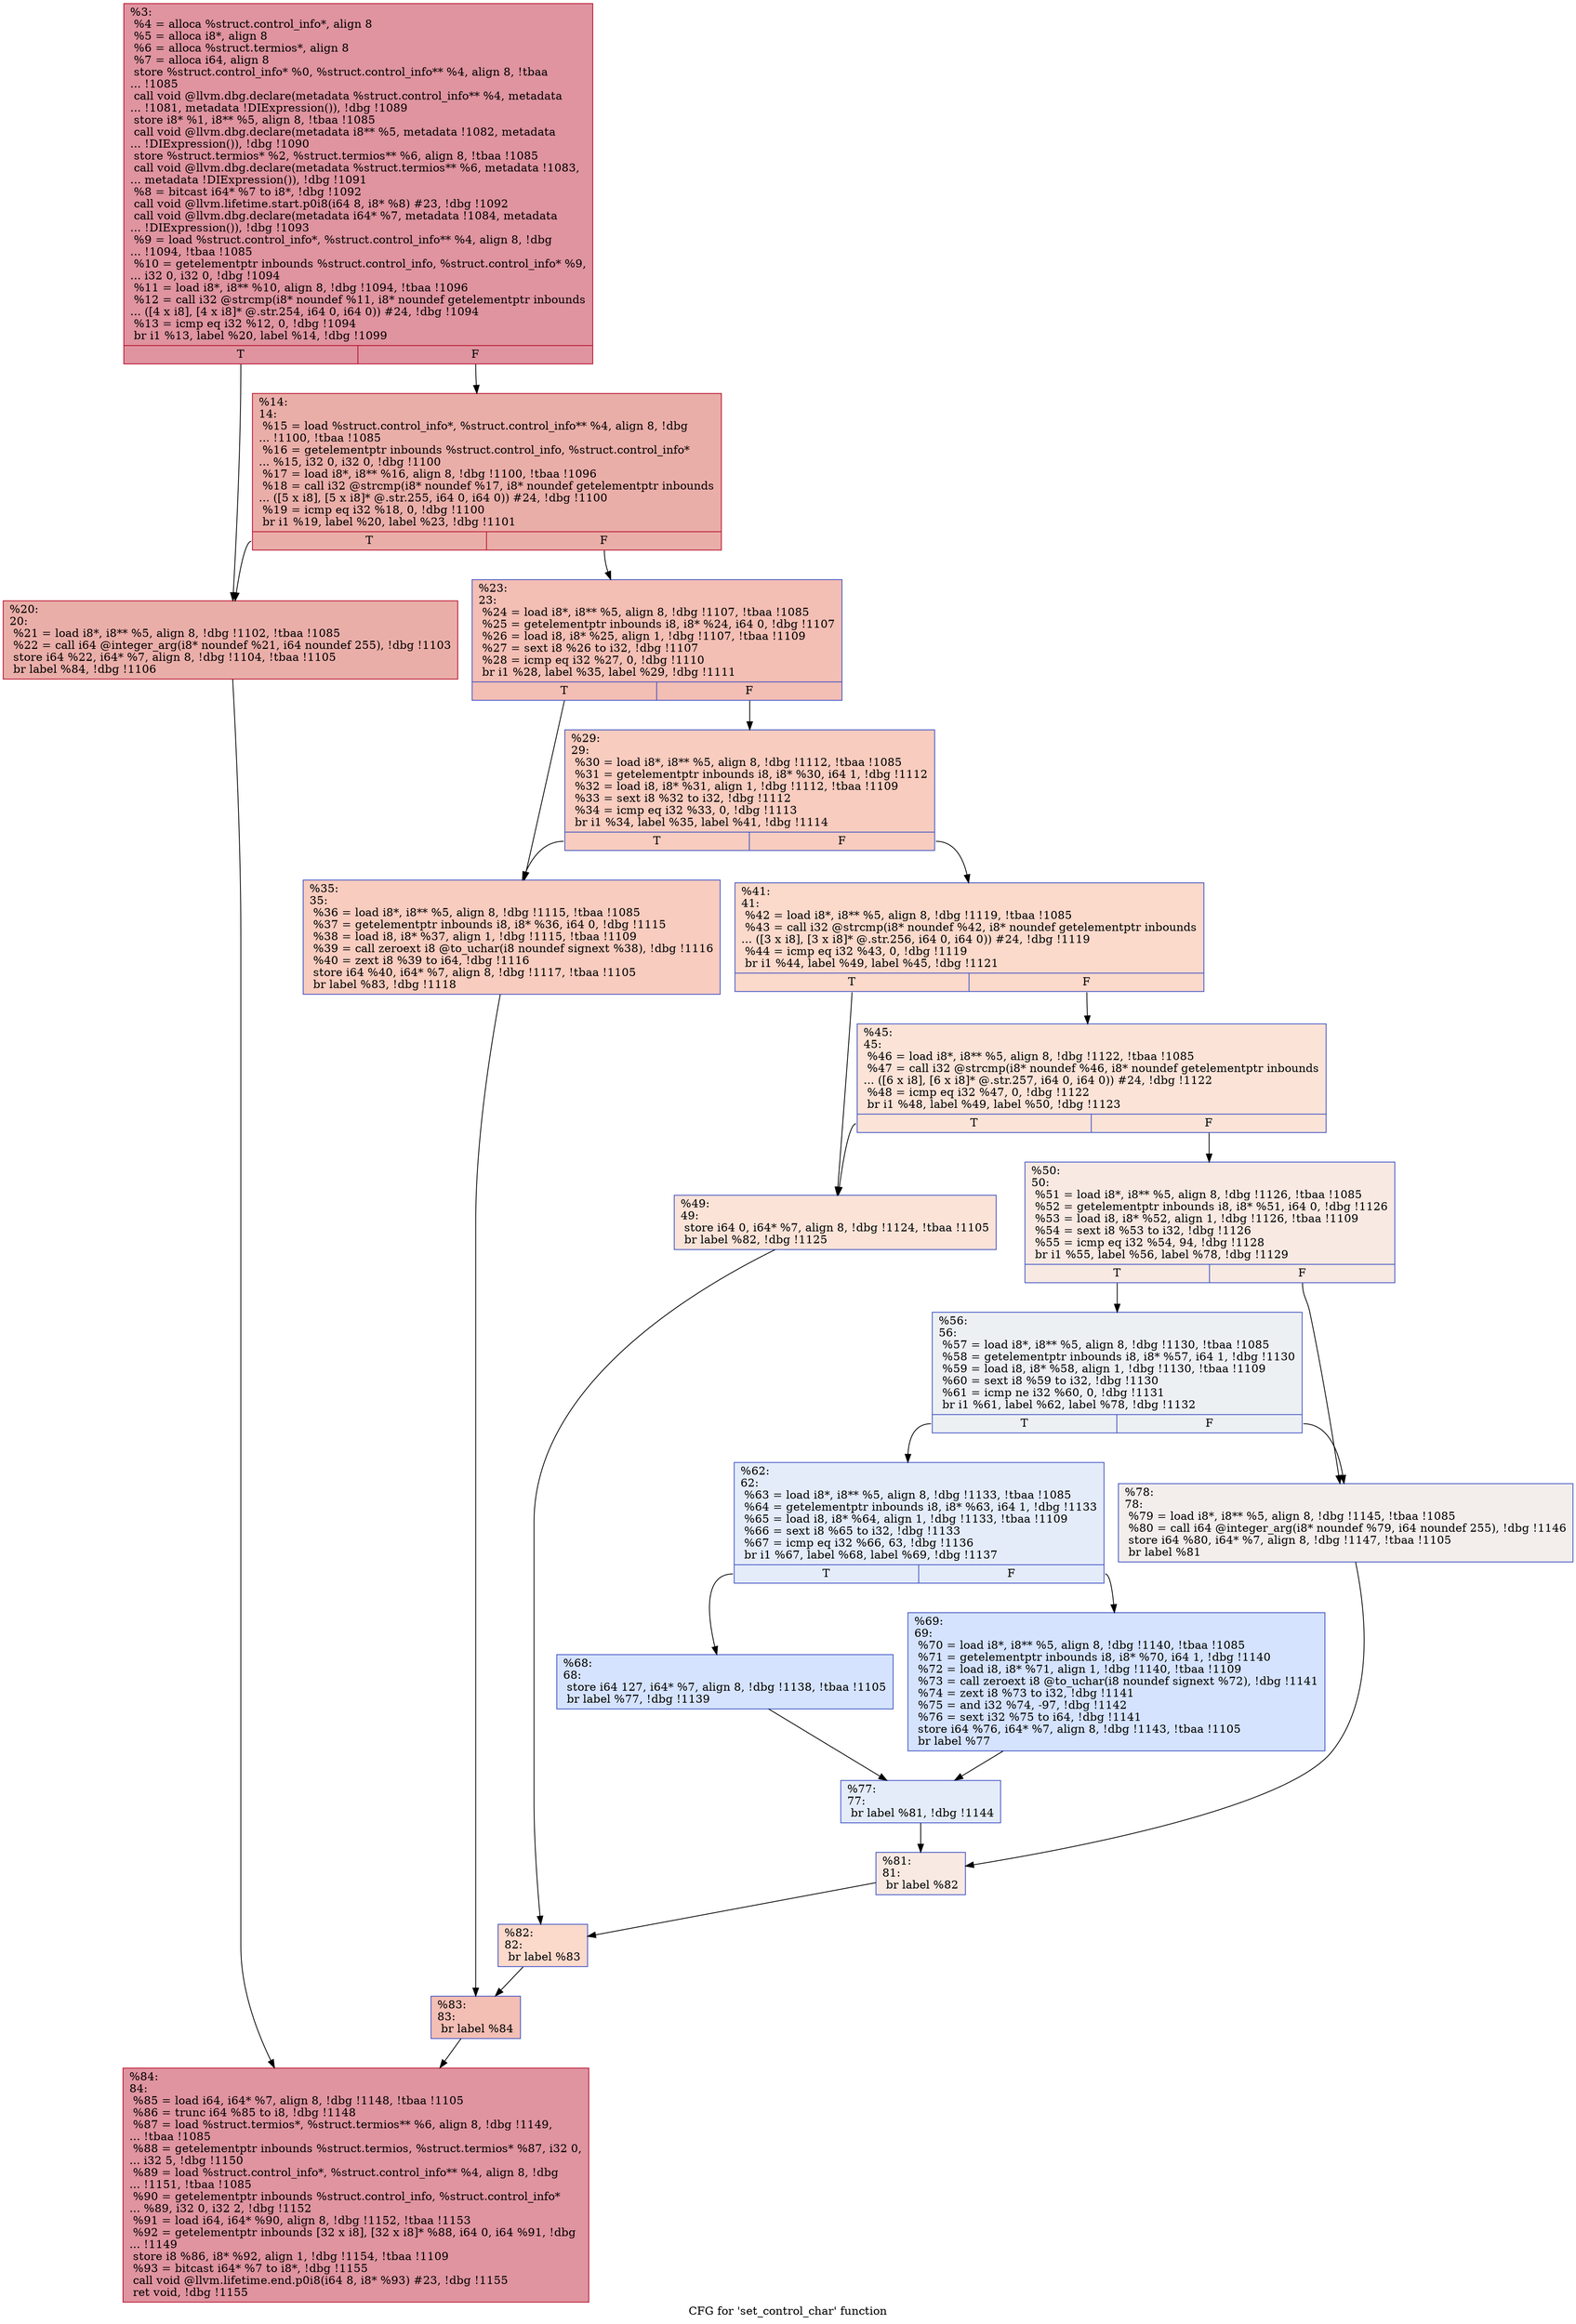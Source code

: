 digraph "CFG for 'set_control_char' function" {
	label="CFG for 'set_control_char' function";

	Node0x167a990 [shape=record,color="#b70d28ff", style=filled, fillcolor="#b70d2870",label="{%3:\l  %4 = alloca %struct.control_info*, align 8\l  %5 = alloca i8*, align 8\l  %6 = alloca %struct.termios*, align 8\l  %7 = alloca i64, align 8\l  store %struct.control_info* %0, %struct.control_info** %4, align 8, !tbaa\l... !1085\l  call void @llvm.dbg.declare(metadata %struct.control_info** %4, metadata\l... !1081, metadata !DIExpression()), !dbg !1089\l  store i8* %1, i8** %5, align 8, !tbaa !1085\l  call void @llvm.dbg.declare(metadata i8** %5, metadata !1082, metadata\l... !DIExpression()), !dbg !1090\l  store %struct.termios* %2, %struct.termios** %6, align 8, !tbaa !1085\l  call void @llvm.dbg.declare(metadata %struct.termios** %6, metadata !1083,\l... metadata !DIExpression()), !dbg !1091\l  %8 = bitcast i64* %7 to i8*, !dbg !1092\l  call void @llvm.lifetime.start.p0i8(i64 8, i8* %8) #23, !dbg !1092\l  call void @llvm.dbg.declare(metadata i64* %7, metadata !1084, metadata\l... !DIExpression()), !dbg !1093\l  %9 = load %struct.control_info*, %struct.control_info** %4, align 8, !dbg\l... !1094, !tbaa !1085\l  %10 = getelementptr inbounds %struct.control_info, %struct.control_info* %9,\l... i32 0, i32 0, !dbg !1094\l  %11 = load i8*, i8** %10, align 8, !dbg !1094, !tbaa !1096\l  %12 = call i32 @strcmp(i8* noundef %11, i8* noundef getelementptr inbounds\l... ([4 x i8], [4 x i8]* @.str.254, i64 0, i64 0)) #24, !dbg !1094\l  %13 = icmp eq i32 %12, 0, !dbg !1094\l  br i1 %13, label %20, label %14, !dbg !1099\l|{<s0>T|<s1>F}}"];
	Node0x167a990:s0 -> Node0x168a530;
	Node0x167a990:s1 -> Node0x168a4e0;
	Node0x168a4e0 [shape=record,color="#b70d28ff", style=filled, fillcolor="#d0473d70",label="{%14:\l14:                                               \l  %15 = load %struct.control_info*, %struct.control_info** %4, align 8, !dbg\l... !1100, !tbaa !1085\l  %16 = getelementptr inbounds %struct.control_info, %struct.control_info*\l... %15, i32 0, i32 0, !dbg !1100\l  %17 = load i8*, i8** %16, align 8, !dbg !1100, !tbaa !1096\l  %18 = call i32 @strcmp(i8* noundef %17, i8* noundef getelementptr inbounds\l... ([5 x i8], [5 x i8]* @.str.255, i64 0, i64 0)) #24, !dbg !1100\l  %19 = icmp eq i32 %18, 0, !dbg !1100\l  br i1 %19, label %20, label %23, !dbg !1101\l|{<s0>T|<s1>F}}"];
	Node0x168a4e0:s0 -> Node0x168a530;
	Node0x168a4e0:s1 -> Node0x168a580;
	Node0x168a530 [shape=record,color="#b70d28ff", style=filled, fillcolor="#d0473d70",label="{%20:\l20:                                               \l  %21 = load i8*, i8** %5, align 8, !dbg !1102, !tbaa !1085\l  %22 = call i64 @integer_arg(i8* noundef %21, i64 noundef 255), !dbg !1103\l  store i64 %22, i64* %7, align 8, !dbg !1104, !tbaa !1105\l  br label %84, !dbg !1106\l}"];
	Node0x168a530 -> Node0x168aa80;
	Node0x168a580 [shape=record,color="#3d50c3ff", style=filled, fillcolor="#e36c5570",label="{%23:\l23:                                               \l  %24 = load i8*, i8** %5, align 8, !dbg !1107, !tbaa !1085\l  %25 = getelementptr inbounds i8, i8* %24, i64 0, !dbg !1107\l  %26 = load i8, i8* %25, align 1, !dbg !1107, !tbaa !1109\l  %27 = sext i8 %26 to i32, !dbg !1107\l  %28 = icmp eq i32 %27, 0, !dbg !1110\l  br i1 %28, label %35, label %29, !dbg !1111\l|{<s0>T|<s1>F}}"];
	Node0x168a580:s0 -> Node0x168a620;
	Node0x168a580:s1 -> Node0x168a5d0;
	Node0x168a5d0 [shape=record,color="#3d50c3ff", style=filled, fillcolor="#f08b6e70",label="{%29:\l29:                                               \l  %30 = load i8*, i8** %5, align 8, !dbg !1112, !tbaa !1085\l  %31 = getelementptr inbounds i8, i8* %30, i64 1, !dbg !1112\l  %32 = load i8, i8* %31, align 1, !dbg !1112, !tbaa !1109\l  %33 = sext i8 %32 to i32, !dbg !1112\l  %34 = icmp eq i32 %33, 0, !dbg !1113\l  br i1 %34, label %35, label %41, !dbg !1114\l|{<s0>T|<s1>F}}"];
	Node0x168a5d0:s0 -> Node0x168a620;
	Node0x168a5d0:s1 -> Node0x168a670;
	Node0x168a620 [shape=record,color="#3d50c3ff", style=filled, fillcolor="#f08b6e70",label="{%35:\l35:                                               \l  %36 = load i8*, i8** %5, align 8, !dbg !1115, !tbaa !1085\l  %37 = getelementptr inbounds i8, i8* %36, i64 0, !dbg !1115\l  %38 = load i8, i8* %37, align 1, !dbg !1115, !tbaa !1109\l  %39 = call zeroext i8 @to_uchar(i8 noundef signext %38), !dbg !1116\l  %40 = zext i8 %39 to i64, !dbg !1116\l  store i64 %40, i64* %7, align 8, !dbg !1117, !tbaa !1105\l  br label %83, !dbg !1118\l}"];
	Node0x168a620 -> Node0x168aa30;
	Node0x168a670 [shape=record,color="#3d50c3ff", style=filled, fillcolor="#f7a88970",label="{%41:\l41:                                               \l  %42 = load i8*, i8** %5, align 8, !dbg !1119, !tbaa !1085\l  %43 = call i32 @strcmp(i8* noundef %42, i8* noundef getelementptr inbounds\l... ([3 x i8], [3 x i8]* @.str.256, i64 0, i64 0)) #24, !dbg !1119\l  %44 = icmp eq i32 %43, 0, !dbg !1119\l  br i1 %44, label %49, label %45, !dbg !1121\l|{<s0>T|<s1>F}}"];
	Node0x168a670:s0 -> Node0x168a710;
	Node0x168a670:s1 -> Node0x168a6c0;
	Node0x168a6c0 [shape=record,color="#3d50c3ff", style=filled, fillcolor="#f6bfa670",label="{%45:\l45:                                               \l  %46 = load i8*, i8** %5, align 8, !dbg !1122, !tbaa !1085\l  %47 = call i32 @strcmp(i8* noundef %46, i8* noundef getelementptr inbounds\l... ([6 x i8], [6 x i8]* @.str.257, i64 0, i64 0)) #24, !dbg !1122\l  %48 = icmp eq i32 %47, 0, !dbg !1122\l  br i1 %48, label %49, label %50, !dbg !1123\l|{<s0>T|<s1>F}}"];
	Node0x168a6c0:s0 -> Node0x168a710;
	Node0x168a6c0:s1 -> Node0x168a760;
	Node0x168a710 [shape=record,color="#3d50c3ff", style=filled, fillcolor="#f6bfa670",label="{%49:\l49:                                               \l  store i64 0, i64* %7, align 8, !dbg !1124, !tbaa !1105\l  br label %82, !dbg !1125\l}"];
	Node0x168a710 -> Node0x168a9e0;
	Node0x168a760 [shape=record,color="#3d50c3ff", style=filled, fillcolor="#efcebd70",label="{%50:\l50:                                               \l  %51 = load i8*, i8** %5, align 8, !dbg !1126, !tbaa !1085\l  %52 = getelementptr inbounds i8, i8* %51, i64 0, !dbg !1126\l  %53 = load i8, i8* %52, align 1, !dbg !1126, !tbaa !1109\l  %54 = sext i8 %53 to i32, !dbg !1126\l  %55 = icmp eq i32 %54, 94, !dbg !1128\l  br i1 %55, label %56, label %78, !dbg !1129\l|{<s0>T|<s1>F}}"];
	Node0x168a760:s0 -> Node0x168a7b0;
	Node0x168a760:s1 -> Node0x168a940;
	Node0x168a7b0 [shape=record,color="#3d50c3ff", style=filled, fillcolor="#d6dce470",label="{%56:\l56:                                               \l  %57 = load i8*, i8** %5, align 8, !dbg !1130, !tbaa !1085\l  %58 = getelementptr inbounds i8, i8* %57, i64 1, !dbg !1130\l  %59 = load i8, i8* %58, align 1, !dbg !1130, !tbaa !1109\l  %60 = sext i8 %59 to i32, !dbg !1130\l  %61 = icmp ne i32 %60, 0, !dbg !1131\l  br i1 %61, label %62, label %78, !dbg !1132\l|{<s0>T|<s1>F}}"];
	Node0x168a7b0:s0 -> Node0x168a800;
	Node0x168a7b0:s1 -> Node0x168a940;
	Node0x168a800 [shape=record,color="#3d50c3ff", style=filled, fillcolor="#c1d4f470",label="{%62:\l62:                                               \l  %63 = load i8*, i8** %5, align 8, !dbg !1133, !tbaa !1085\l  %64 = getelementptr inbounds i8, i8* %63, i64 1, !dbg !1133\l  %65 = load i8, i8* %64, align 1, !dbg !1133, !tbaa !1109\l  %66 = sext i8 %65 to i32, !dbg !1133\l  %67 = icmp eq i32 %66, 63, !dbg !1136\l  br i1 %67, label %68, label %69, !dbg !1137\l|{<s0>T|<s1>F}}"];
	Node0x168a800:s0 -> Node0x168a850;
	Node0x168a800:s1 -> Node0x168a8a0;
	Node0x168a850 [shape=record,color="#3d50c3ff", style=filled, fillcolor="#a1c0ff70",label="{%68:\l68:                                               \l  store i64 127, i64* %7, align 8, !dbg !1138, !tbaa !1105\l  br label %77, !dbg !1139\l}"];
	Node0x168a850 -> Node0x168a8f0;
	Node0x168a8a0 [shape=record,color="#3d50c3ff", style=filled, fillcolor="#a1c0ff70",label="{%69:\l69:                                               \l  %70 = load i8*, i8** %5, align 8, !dbg !1140, !tbaa !1085\l  %71 = getelementptr inbounds i8, i8* %70, i64 1, !dbg !1140\l  %72 = load i8, i8* %71, align 1, !dbg !1140, !tbaa !1109\l  %73 = call zeroext i8 @to_uchar(i8 noundef signext %72), !dbg !1141\l  %74 = zext i8 %73 to i32, !dbg !1141\l  %75 = and i32 %74, -97, !dbg !1142\l  %76 = sext i32 %75 to i64, !dbg !1141\l  store i64 %76, i64* %7, align 8, !dbg !1143, !tbaa !1105\l  br label %77\l}"];
	Node0x168a8a0 -> Node0x168a8f0;
	Node0x168a8f0 [shape=record,color="#3d50c3ff", style=filled, fillcolor="#c1d4f470",label="{%77:\l77:                                               \l  br label %81, !dbg !1144\l}"];
	Node0x168a8f0 -> Node0x168a990;
	Node0x168a940 [shape=record,color="#3d50c3ff", style=filled, fillcolor="#e3d9d370",label="{%78:\l78:                                               \l  %79 = load i8*, i8** %5, align 8, !dbg !1145, !tbaa !1085\l  %80 = call i64 @integer_arg(i8* noundef %79, i64 noundef 255), !dbg !1146\l  store i64 %80, i64* %7, align 8, !dbg !1147, !tbaa !1105\l  br label %81\l}"];
	Node0x168a940 -> Node0x168a990;
	Node0x168a990 [shape=record,color="#3d50c3ff", style=filled, fillcolor="#efcebd70",label="{%81:\l81:                                               \l  br label %82\l}"];
	Node0x168a990 -> Node0x168a9e0;
	Node0x168a9e0 [shape=record,color="#3d50c3ff", style=filled, fillcolor="#f7a88970",label="{%82:\l82:                                               \l  br label %83\l}"];
	Node0x168a9e0 -> Node0x168aa30;
	Node0x168aa30 [shape=record,color="#3d50c3ff", style=filled, fillcolor="#e36c5570",label="{%83:\l83:                                               \l  br label %84\l}"];
	Node0x168aa30 -> Node0x168aa80;
	Node0x168aa80 [shape=record,color="#b70d28ff", style=filled, fillcolor="#b70d2870",label="{%84:\l84:                                               \l  %85 = load i64, i64* %7, align 8, !dbg !1148, !tbaa !1105\l  %86 = trunc i64 %85 to i8, !dbg !1148\l  %87 = load %struct.termios*, %struct.termios** %6, align 8, !dbg !1149,\l... !tbaa !1085\l  %88 = getelementptr inbounds %struct.termios, %struct.termios* %87, i32 0,\l... i32 5, !dbg !1150\l  %89 = load %struct.control_info*, %struct.control_info** %4, align 8, !dbg\l... !1151, !tbaa !1085\l  %90 = getelementptr inbounds %struct.control_info, %struct.control_info*\l... %89, i32 0, i32 2, !dbg !1152\l  %91 = load i64, i64* %90, align 8, !dbg !1152, !tbaa !1153\l  %92 = getelementptr inbounds [32 x i8], [32 x i8]* %88, i64 0, i64 %91, !dbg\l... !1149\l  store i8 %86, i8* %92, align 1, !dbg !1154, !tbaa !1109\l  %93 = bitcast i64* %7 to i8*, !dbg !1155\l  call void @llvm.lifetime.end.p0i8(i64 8, i8* %93) #23, !dbg !1155\l  ret void, !dbg !1155\l}"];
}
